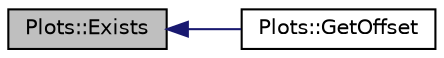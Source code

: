 digraph "Plots::Exists"
{
  edge [fontname="Helvetica",fontsize="10",labelfontname="Helvetica",labelfontsize="10"];
  node [fontname="Helvetica",fontsize="10",shape=record];
  rankdir="LR";
  Node1 [label="Plots::Exists",height=0.2,width=0.4,color="black", fillcolor="grey75", style="filled", fontcolor="black"];
  Node1 -> Node2 [dir="back",color="midnightblue",fontsize="10",style="solid",fontname="Helvetica"];
  Node2 [label="Plots::GetOffset",height=0.2,width=0.4,color="black", fillcolor="white", style="filled",URL="$d7/d8b/class_plots.html#adc29f9a0571d3b623bed089d4f9daa7a"];
}
